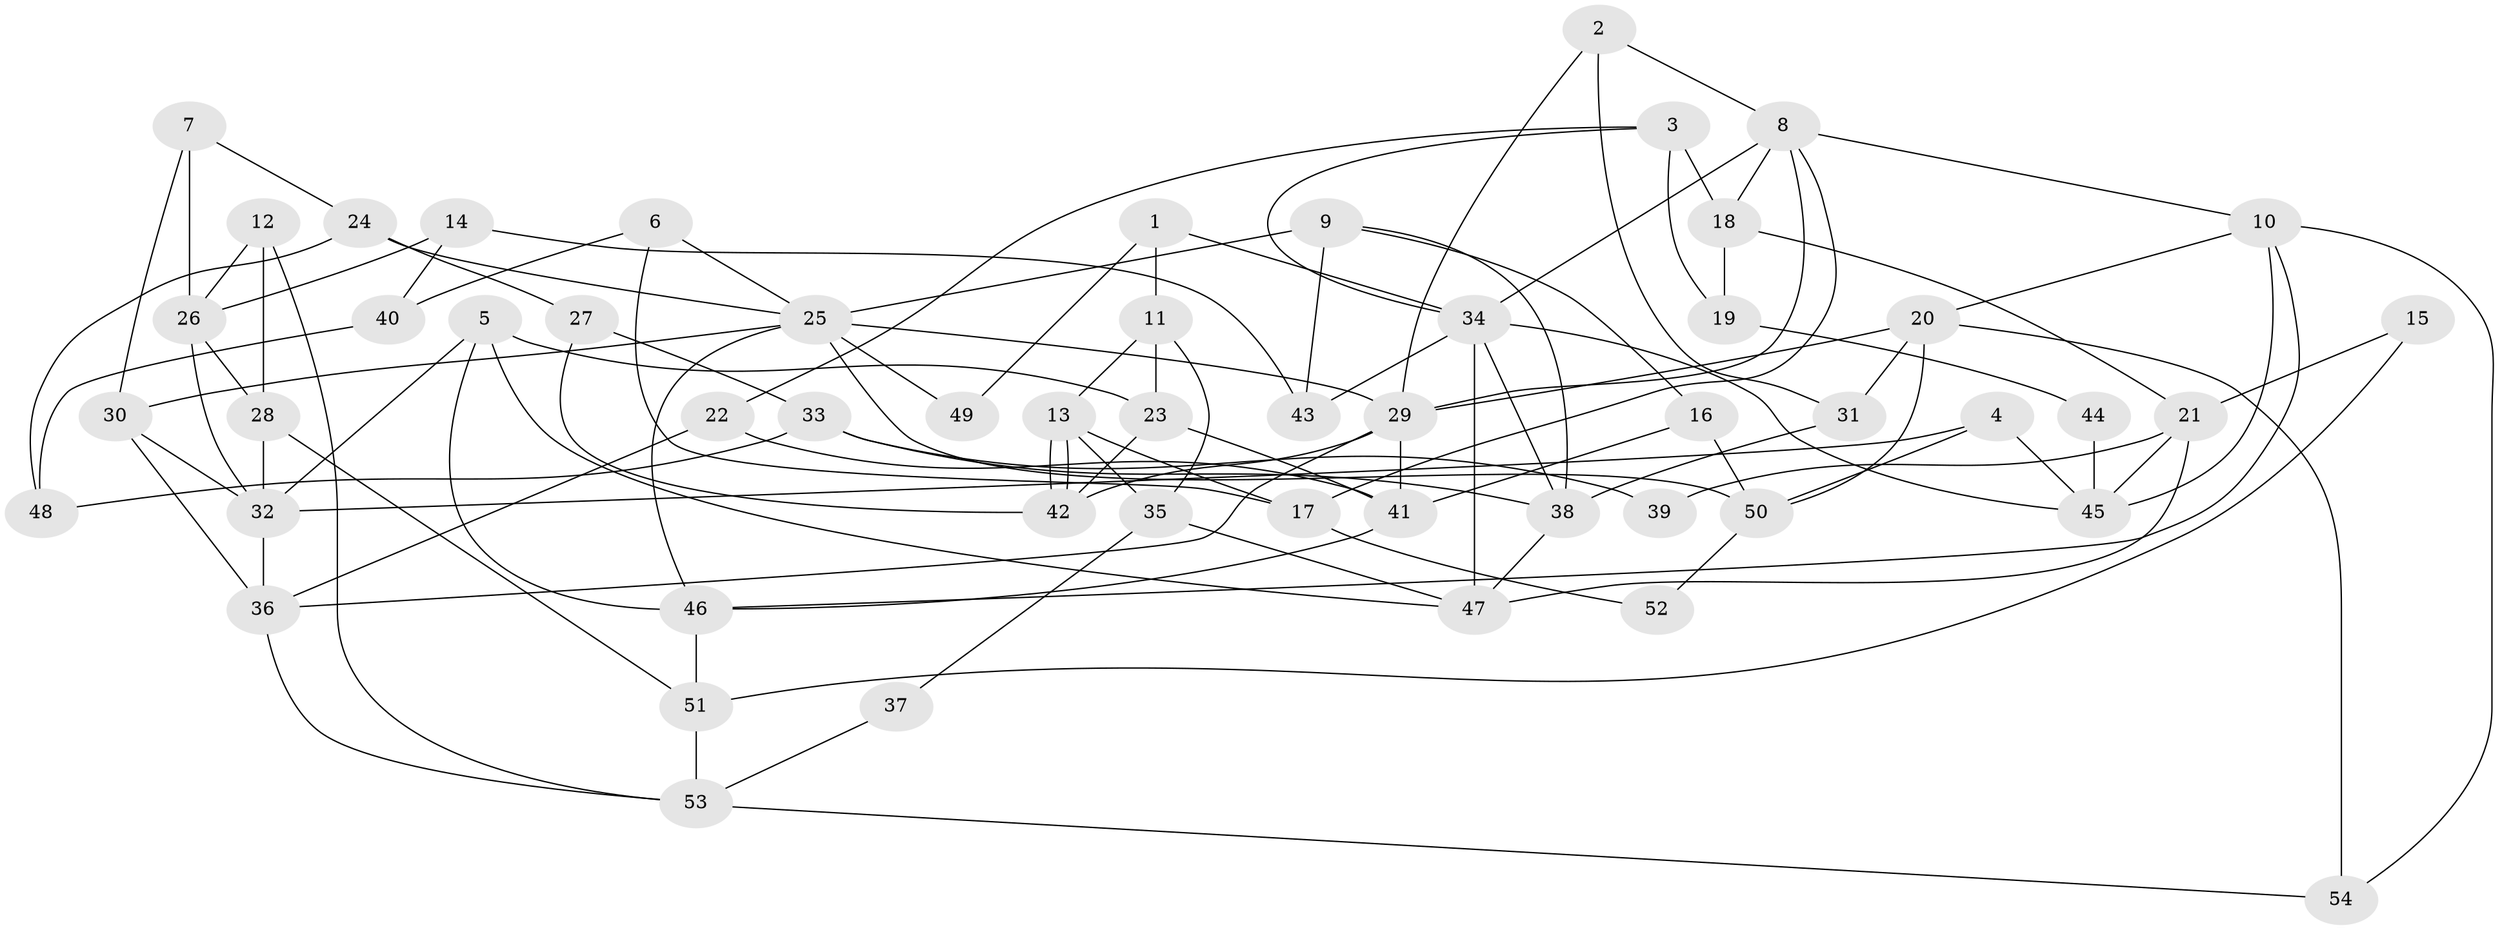 // Generated by graph-tools (version 1.1) at 2025/02/03/09/25 03:02:08]
// undirected, 54 vertices, 108 edges
graph export_dot {
graph [start="1"]
  node [color=gray90,style=filled];
  1;
  2;
  3;
  4;
  5;
  6;
  7;
  8;
  9;
  10;
  11;
  12;
  13;
  14;
  15;
  16;
  17;
  18;
  19;
  20;
  21;
  22;
  23;
  24;
  25;
  26;
  27;
  28;
  29;
  30;
  31;
  32;
  33;
  34;
  35;
  36;
  37;
  38;
  39;
  40;
  41;
  42;
  43;
  44;
  45;
  46;
  47;
  48;
  49;
  50;
  51;
  52;
  53;
  54;
  1 -- 11;
  1 -- 34;
  1 -- 49;
  2 -- 8;
  2 -- 29;
  2 -- 31;
  3 -- 34;
  3 -- 18;
  3 -- 19;
  3 -- 22;
  4 -- 50;
  4 -- 32;
  4 -- 45;
  5 -- 46;
  5 -- 32;
  5 -- 23;
  5 -- 47;
  6 -- 17;
  6 -- 25;
  6 -- 40;
  7 -- 26;
  7 -- 24;
  7 -- 30;
  8 -- 29;
  8 -- 10;
  8 -- 17;
  8 -- 18;
  8 -- 34;
  9 -- 38;
  9 -- 16;
  9 -- 25;
  9 -- 43;
  10 -- 45;
  10 -- 46;
  10 -- 20;
  10 -- 54;
  11 -- 23;
  11 -- 13;
  11 -- 35;
  12 -- 53;
  12 -- 28;
  12 -- 26;
  13 -- 42;
  13 -- 42;
  13 -- 35;
  13 -- 17;
  14 -- 43;
  14 -- 26;
  14 -- 40;
  15 -- 51;
  15 -- 21;
  16 -- 50;
  16 -- 41;
  17 -- 52;
  18 -- 21;
  18 -- 19;
  19 -- 44;
  20 -- 54;
  20 -- 29;
  20 -- 31;
  20 -- 50;
  21 -- 45;
  21 -- 47;
  21 -- 39;
  22 -- 41;
  22 -- 36;
  23 -- 42;
  23 -- 41;
  24 -- 27;
  24 -- 25;
  24 -- 48;
  25 -- 29;
  25 -- 30;
  25 -- 46;
  25 -- 49;
  25 -- 50;
  26 -- 32;
  26 -- 28;
  27 -- 42;
  27 -- 33;
  28 -- 32;
  28 -- 51;
  29 -- 36;
  29 -- 41;
  29 -- 42;
  30 -- 32;
  30 -- 36;
  31 -- 38;
  32 -- 36;
  33 -- 38;
  33 -- 48;
  33 -- 39;
  34 -- 38;
  34 -- 43;
  34 -- 45;
  34 -- 47;
  35 -- 47;
  35 -- 37;
  36 -- 53;
  37 -- 53;
  38 -- 47;
  40 -- 48;
  41 -- 46;
  44 -- 45;
  46 -- 51;
  50 -- 52;
  51 -- 53;
  53 -- 54;
}
